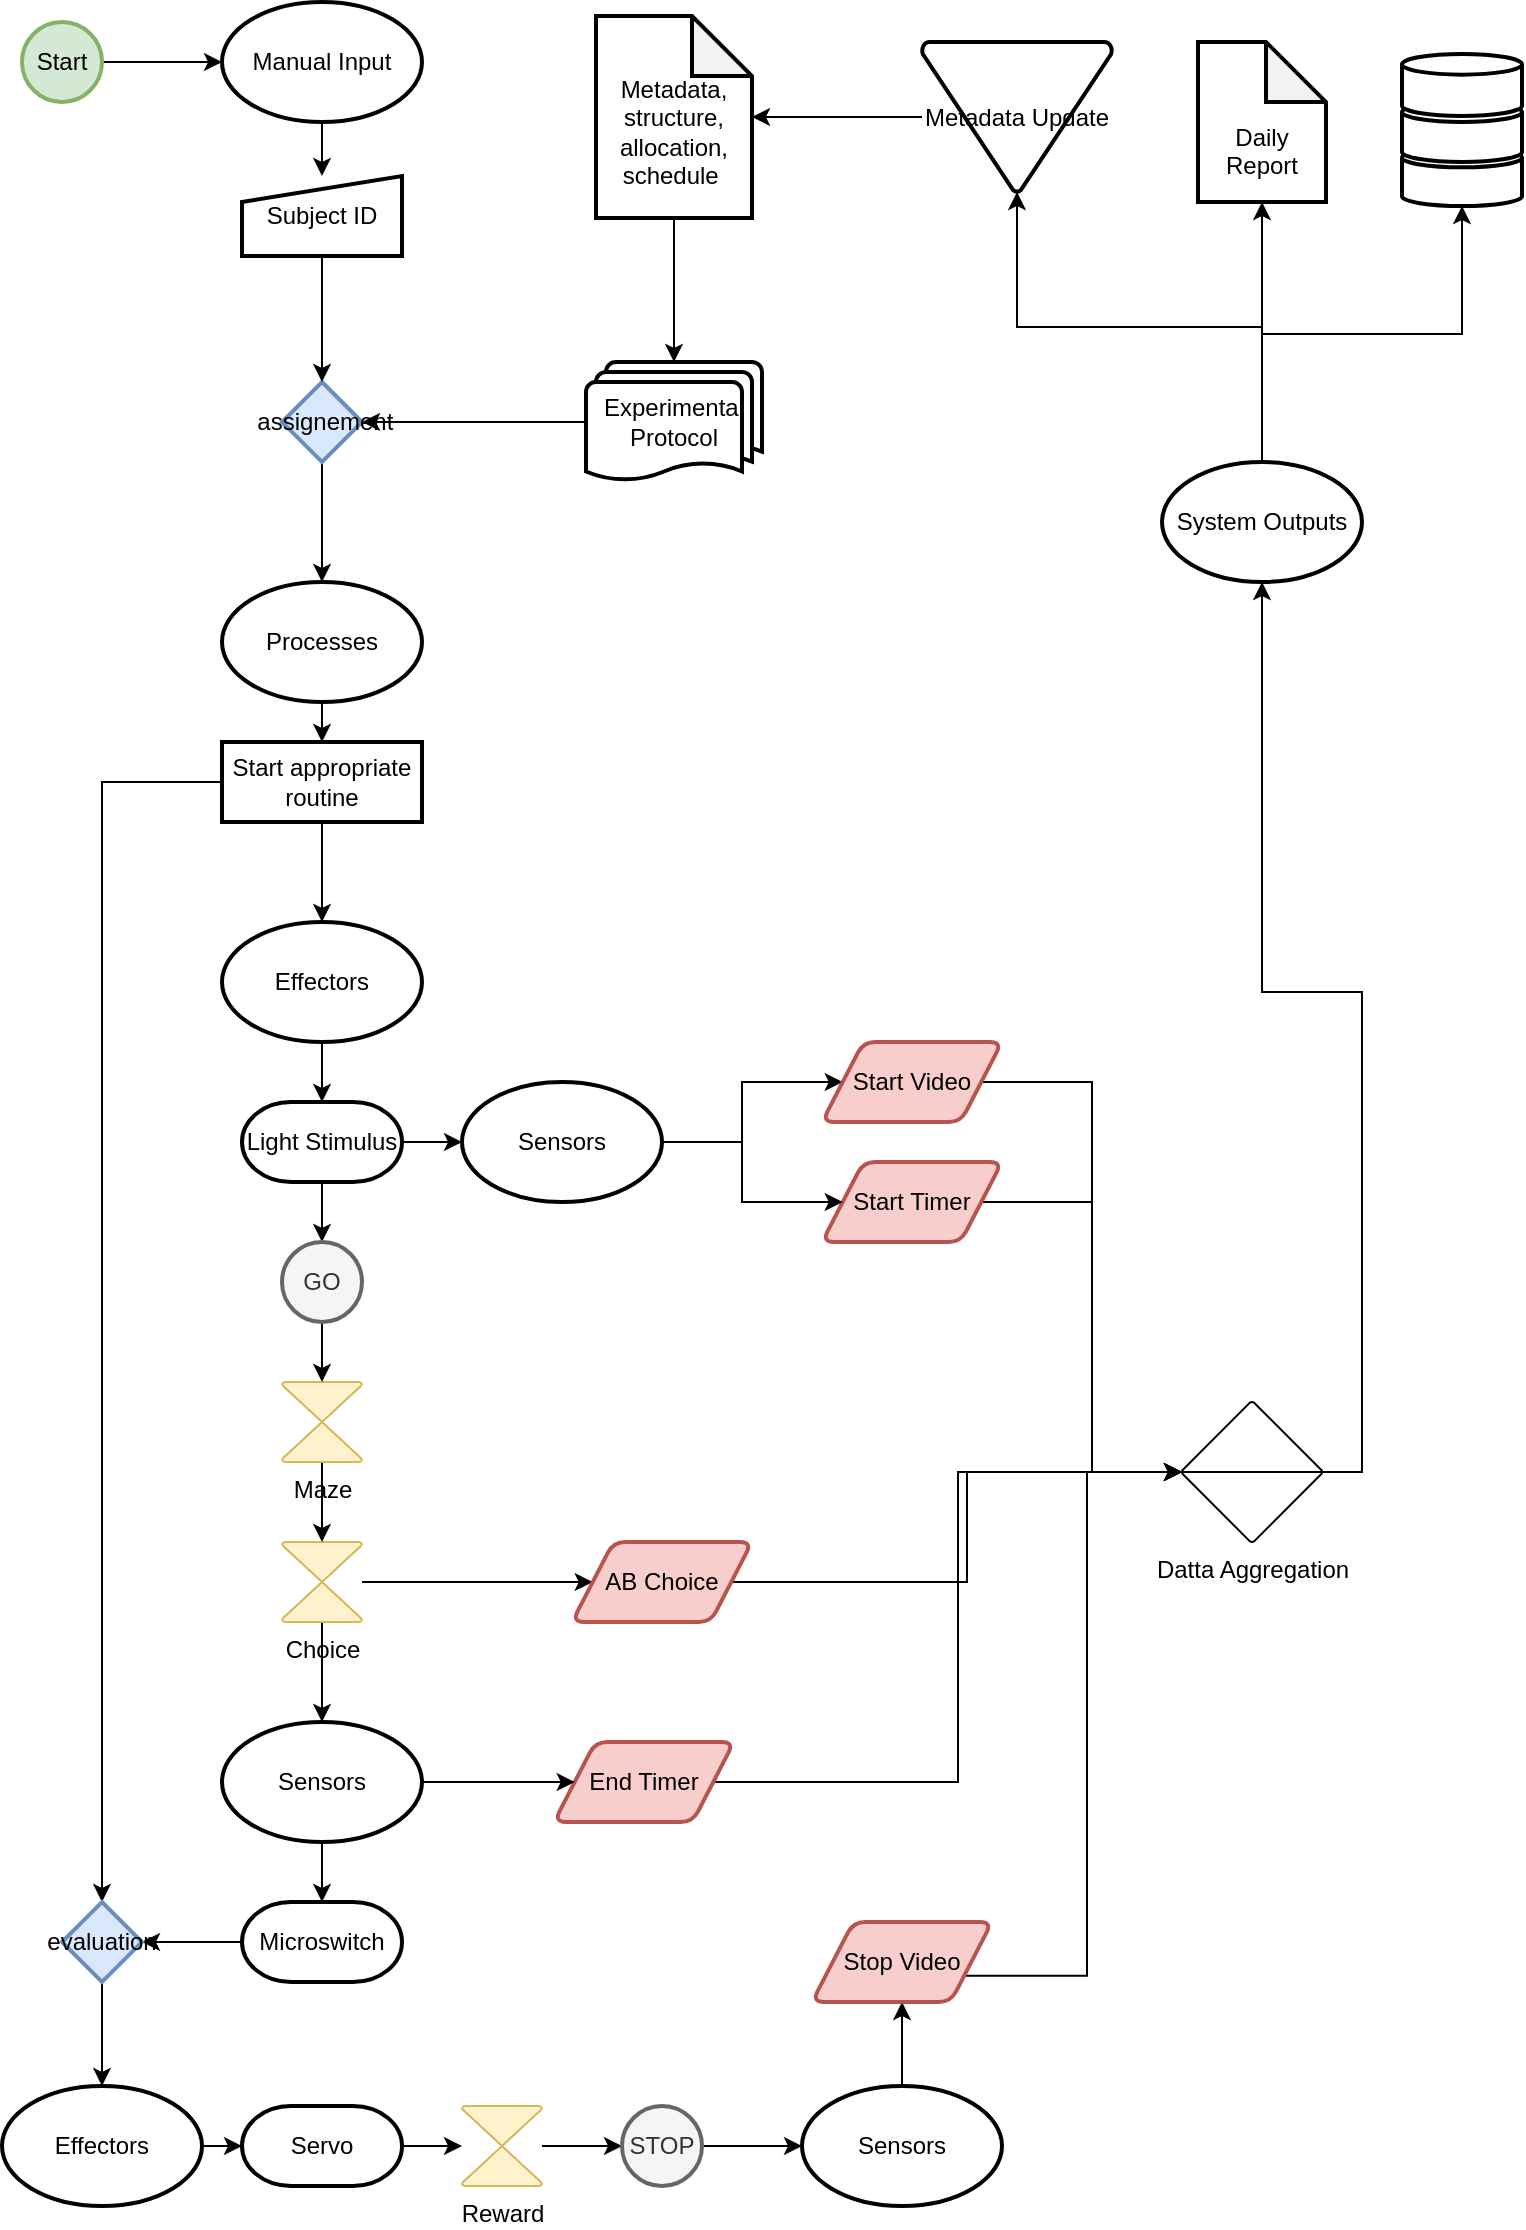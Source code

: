 <mxfile version="14.2.4" type="github">
  <diagram id="1MVkanhsv2PeRbarkEie" name="Page-1">
    <mxGraphModel dx="1351" dy="814" grid="1" gridSize="10" guides="1" tooltips="1" connect="1" arrows="1" fold="1" page="1" pageScale="1" pageWidth="827" pageHeight="1169" math="0" shadow="0">
      <root>
        <mxCell id="0" />
        <mxCell id="1" parent="0" />
        <mxCell id="pkBC55SFDfIk4v_MJ3-J-27" value="" style="edgeStyle=orthogonalEdgeStyle;rounded=0;orthogonalLoop=1;jettySize=auto;html=1;" edge="1" parent="1" source="pkBC55SFDfIk4v_MJ3-J-1" target="pkBC55SFDfIk4v_MJ3-J-26">
          <mxGeometry relative="1" as="geometry" />
        </mxCell>
        <mxCell id="pkBC55SFDfIk4v_MJ3-J-1" value="Manual Input" style="strokeWidth=2;html=1;shape=mxgraph.flowchart.start_1;whiteSpace=wrap;" vertex="1" parent="1">
          <mxGeometry x="140" y="30" width="100" height="60" as="geometry" />
        </mxCell>
        <mxCell id="pkBC55SFDfIk4v_MJ3-J-123" style="edgeStyle=orthogonalEdgeStyle;rounded=0;orthogonalLoop=1;jettySize=auto;html=1;exitX=0.5;exitY=0;exitDx=0;exitDy=0;exitPerimeter=0;entryX=0.5;entryY=1;entryDx=0;entryDy=0;entryPerimeter=0;fontSize=12;" edge="1" parent="1" source="pkBC55SFDfIk4v_MJ3-J-2" target="pkBC55SFDfIk4v_MJ3-J-14">
          <mxGeometry relative="1" as="geometry" />
        </mxCell>
        <mxCell id="pkBC55SFDfIk4v_MJ3-J-124" style="edgeStyle=orthogonalEdgeStyle;rounded=0;orthogonalLoop=1;jettySize=auto;html=1;exitX=0.5;exitY=0;exitDx=0;exitDy=0;exitPerimeter=0;entryX=0.5;entryY=1;entryDx=0;entryDy=0;entryPerimeter=0;fontSize=12;" edge="1" parent="1" source="pkBC55SFDfIk4v_MJ3-J-2" target="pkBC55SFDfIk4v_MJ3-J-76">
          <mxGeometry relative="1" as="geometry" />
        </mxCell>
        <mxCell id="pkBC55SFDfIk4v_MJ3-J-126" style="edgeStyle=orthogonalEdgeStyle;rounded=0;orthogonalLoop=1;jettySize=auto;html=1;exitX=0.5;exitY=0;exitDx=0;exitDy=0;exitPerimeter=0;entryX=0.5;entryY=1;entryDx=0;entryDy=0;entryPerimeter=0;fontSize=12;" edge="1" parent="1" source="pkBC55SFDfIk4v_MJ3-J-2" target="pkBC55SFDfIk4v_MJ3-J-80">
          <mxGeometry relative="1" as="geometry" />
        </mxCell>
        <mxCell id="pkBC55SFDfIk4v_MJ3-J-2" value="System Outputs" style="strokeWidth=2;html=1;shape=mxgraph.flowchart.start_1;whiteSpace=wrap;" vertex="1" parent="1">
          <mxGeometry x="610" y="260" width="100" height="60" as="geometry" />
        </mxCell>
        <mxCell id="pkBC55SFDfIk4v_MJ3-J-40" value="" style="edgeStyle=orthogonalEdgeStyle;rounded=0;orthogonalLoop=1;jettySize=auto;html=1;fontSize=12;" edge="1" parent="1" source="pkBC55SFDfIk4v_MJ3-J-4" target="pkBC55SFDfIk4v_MJ3-J-39">
          <mxGeometry relative="1" as="geometry" />
        </mxCell>
        <mxCell id="pkBC55SFDfIk4v_MJ3-J-4" value="Effectors" style="strokeWidth=2;html=1;shape=mxgraph.flowchart.start_1;whiteSpace=wrap;" vertex="1" parent="1">
          <mxGeometry x="140" y="490" width="100" height="60" as="geometry" />
        </mxCell>
        <mxCell id="pkBC55SFDfIk4v_MJ3-J-34" value="" style="edgeStyle=orthogonalEdgeStyle;rounded=0;orthogonalLoop=1;jettySize=auto;html=1;fontSize=12;" edge="1" parent="1" source="pkBC55SFDfIk4v_MJ3-J-5" target="pkBC55SFDfIk4v_MJ3-J-33">
          <mxGeometry relative="1" as="geometry" />
        </mxCell>
        <mxCell id="pkBC55SFDfIk4v_MJ3-J-5" value="Processes" style="strokeWidth=2;html=1;shape=mxgraph.flowchart.start_1;whiteSpace=wrap;" vertex="1" parent="1">
          <mxGeometry x="140" y="320" width="100" height="60" as="geometry" />
        </mxCell>
        <mxCell id="pkBC55SFDfIk4v_MJ3-J-29" value="" style="edgeStyle=orthogonalEdgeStyle;rounded=0;orthogonalLoop=1;jettySize=auto;html=1;fontSize=12;" edge="1" parent="1" source="pkBC55SFDfIk4v_MJ3-J-10" target="pkBC55SFDfIk4v_MJ3-J-1">
          <mxGeometry relative="1" as="geometry" />
        </mxCell>
        <mxCell id="pkBC55SFDfIk4v_MJ3-J-10" value="Start" style="strokeWidth=2;html=1;shape=mxgraph.flowchart.start_2;whiteSpace=wrap;fillColor=#d5e8d4;strokeColor=#82b366;" vertex="1" parent="1">
          <mxGeometry x="40" y="40" width="40" height="40" as="geometry" />
        </mxCell>
        <mxCell id="pkBC55SFDfIk4v_MJ3-J-14" value="" style="strokeWidth=2;html=1;shape=mxgraph.flowchart.database;whiteSpace=wrap;" vertex="1" parent="1">
          <mxGeometry x="730" y="103" width="60" height="29" as="geometry" />
        </mxCell>
        <mxCell id="pkBC55SFDfIk4v_MJ3-J-84" value="" style="edgeStyle=orthogonalEdgeStyle;rounded=0;orthogonalLoop=1;jettySize=auto;html=1;fontSize=12;" edge="1" parent="1" source="pkBC55SFDfIk4v_MJ3-J-15" target="pkBC55SFDfIk4v_MJ3-J-24">
          <mxGeometry relative="1" as="geometry" />
        </mxCell>
        <mxCell id="pkBC55SFDfIk4v_MJ3-J-15" value="Experimental Protocol" style="strokeWidth=2;html=1;shape=mxgraph.flowchart.multi-document;whiteSpace=wrap;" vertex="1" parent="1">
          <mxGeometry x="322" y="210" width="88" height="60" as="geometry" />
        </mxCell>
        <mxCell id="pkBC55SFDfIk4v_MJ3-J-31" value="" style="edgeStyle=orthogonalEdgeStyle;rounded=0;orthogonalLoop=1;jettySize=auto;html=1;fontSize=12;" edge="1" parent="1" source="pkBC55SFDfIk4v_MJ3-J-22" target="pkBC55SFDfIk4v_MJ3-J-15">
          <mxGeometry relative="1" as="geometry" />
        </mxCell>
        <mxCell id="pkBC55SFDfIk4v_MJ3-J-22" value="&lt;br&gt;Metadata, structure, allocation, schedule&amp;nbsp;" style="shape=note;whiteSpace=wrap;html=1;backgroundOutline=1;darkOpacity=0.05;strokeWidth=2;" vertex="1" parent="1">
          <mxGeometry x="327" y="37" width="78" height="101" as="geometry" />
        </mxCell>
        <mxCell id="pkBC55SFDfIk4v_MJ3-J-125" value="" style="edgeStyle=orthogonalEdgeStyle;rounded=0;orthogonalLoop=1;jettySize=auto;html=1;fontSize=12;" edge="1" parent="1" source="pkBC55SFDfIk4v_MJ3-J-24" target="pkBC55SFDfIk4v_MJ3-J-5">
          <mxGeometry relative="1" as="geometry" />
        </mxCell>
        <mxCell id="pkBC55SFDfIk4v_MJ3-J-24" value="&amp;nbsp;assignement" style="strokeWidth=2;shape=mxgraph.flowchart.decision;fontSize=12;verticalAlign=middle;whiteSpace=wrap;html=1;labelBorderColor=none;labelBackgroundColor=none;fillColor=#dae8fc;strokeColor=#6c8ebf;" vertex="1" parent="1">
          <mxGeometry x="170" y="220" width="40" height="40" as="geometry" />
        </mxCell>
        <mxCell id="pkBC55SFDfIk4v_MJ3-J-28" value="" style="edgeStyle=orthogonalEdgeStyle;rounded=0;orthogonalLoop=1;jettySize=auto;html=1;fontSize=12;" edge="1" parent="1" source="pkBC55SFDfIk4v_MJ3-J-26" target="pkBC55SFDfIk4v_MJ3-J-24">
          <mxGeometry relative="1" as="geometry" />
        </mxCell>
        <mxCell id="pkBC55SFDfIk4v_MJ3-J-26" value="Subject ID" style="html=1;strokeWidth=2;shape=manualInput;whiteSpace=wrap;rounded=1;size=13;arcSize=0;" vertex="1" parent="1">
          <mxGeometry x="150" y="117" width="80" height="40" as="geometry" />
        </mxCell>
        <mxCell id="pkBC55SFDfIk4v_MJ3-J-59" value="" style="edgeStyle=orthogonalEdgeStyle;rounded=0;orthogonalLoop=1;jettySize=auto;html=1;fontSize=12;" edge="1" parent="1" source="pkBC55SFDfIk4v_MJ3-J-33" target="pkBC55SFDfIk4v_MJ3-J-58">
          <mxGeometry relative="1" as="geometry" />
        </mxCell>
        <mxCell id="pkBC55SFDfIk4v_MJ3-J-87" value="" style="edgeStyle=orthogonalEdgeStyle;rounded=0;orthogonalLoop=1;jettySize=auto;html=1;fontSize=12;" edge="1" parent="1" source="pkBC55SFDfIk4v_MJ3-J-33" target="pkBC55SFDfIk4v_MJ3-J-4">
          <mxGeometry relative="1" as="geometry" />
        </mxCell>
        <mxCell id="pkBC55SFDfIk4v_MJ3-J-33" value="Start appropriate routine" style="whiteSpace=wrap;html=1;strokeWidth=2;" vertex="1" parent="1">
          <mxGeometry x="140" y="400" width="100" height="40" as="geometry" />
        </mxCell>
        <mxCell id="pkBC55SFDfIk4v_MJ3-J-67" value="" style="edgeStyle=orthogonalEdgeStyle;rounded=0;orthogonalLoop=1;jettySize=auto;html=1;fontSize=12;" edge="1" parent="1" source="pkBC55SFDfIk4v_MJ3-J-39" target="pkBC55SFDfIk4v_MJ3-J-66">
          <mxGeometry relative="1" as="geometry" />
        </mxCell>
        <mxCell id="pkBC55SFDfIk4v_MJ3-J-98" style="edgeStyle=orthogonalEdgeStyle;rounded=0;orthogonalLoop=1;jettySize=auto;html=1;exitX=0.5;exitY=1;exitDx=0;exitDy=0;exitPerimeter=0;entryX=0.5;entryY=0;entryDx=0;entryDy=0;entryPerimeter=0;fontSize=12;" edge="1" parent="1" source="pkBC55SFDfIk4v_MJ3-J-39" target="pkBC55SFDfIk4v_MJ3-J-96">
          <mxGeometry relative="1" as="geometry" />
        </mxCell>
        <mxCell id="pkBC55SFDfIk4v_MJ3-J-39" value="Light Stimulus" style="strokeWidth=2;html=1;shape=mxgraph.flowchart.terminator;whiteSpace=wrap;labelBackgroundColor=none;fontSize=12;" vertex="1" parent="1">
          <mxGeometry x="150" y="580" width="80" height="40" as="geometry" />
        </mxCell>
        <mxCell id="pkBC55SFDfIk4v_MJ3-J-82" style="edgeStyle=orthogonalEdgeStyle;rounded=0;orthogonalLoop=1;jettySize=auto;html=1;exitX=1;exitY=0.5;exitDx=0;exitDy=0;fontSize=12;entryX=0;entryY=0.5;entryDx=0;entryDy=0;entryPerimeter=0;" edge="1" parent="1" source="pkBC55SFDfIk4v_MJ3-J-44" target="pkBC55SFDfIk4v_MJ3-J-81">
          <mxGeometry relative="1" as="geometry" />
        </mxCell>
        <mxCell id="pkBC55SFDfIk4v_MJ3-J-44" value="Start Timer" style="shape=parallelogram;html=1;strokeWidth=2;perimeter=parallelogramPerimeter;whiteSpace=wrap;rounded=1;arcSize=12;size=0.23;labelBackgroundColor=none;fontSize=12;fillColor=#f8cecc;strokeColor=#b85450;" vertex="1" parent="1">
          <mxGeometry x="440" y="610" width="90" height="40" as="geometry" />
        </mxCell>
        <mxCell id="pkBC55SFDfIk4v_MJ3-J-99" value="" style="edgeStyle=orthogonalEdgeStyle;rounded=0;orthogonalLoop=1;jettySize=auto;html=1;fontSize=12;" edge="1" parent="1" source="pkBC55SFDfIk4v_MJ3-J-47" target="pkBC55SFDfIk4v_MJ3-J-70">
          <mxGeometry relative="1" as="geometry" />
        </mxCell>
        <mxCell id="pkBC55SFDfIk4v_MJ3-J-118" value="" style="edgeStyle=orthogonalEdgeStyle;rounded=0;orthogonalLoop=1;jettySize=auto;html=1;fontSize=12;" edge="1" parent="1" source="pkBC55SFDfIk4v_MJ3-J-47" target="pkBC55SFDfIk4v_MJ3-J-117">
          <mxGeometry relative="1" as="geometry" />
        </mxCell>
        <mxCell id="pkBC55SFDfIk4v_MJ3-J-47" value="Choice" style="verticalLabelPosition=bottom;verticalAlign=top;html=1;shape=mxgraph.flowchart.collate;labelBackgroundColor=none;fontSize=12;fillColor=#fff2cc;strokeColor=#d6b656;" vertex="1" parent="1">
          <mxGeometry x="170" y="800" width="40" height="40" as="geometry" />
        </mxCell>
        <mxCell id="pkBC55SFDfIk4v_MJ3-J-60" value="" style="edgeStyle=orthogonalEdgeStyle;rounded=0;orthogonalLoop=1;jettySize=auto;html=1;fontSize=12;" edge="1" parent="1" source="pkBC55SFDfIk4v_MJ3-J-49" target="pkBC55SFDfIk4v_MJ3-J-58">
          <mxGeometry relative="1" as="geometry" />
        </mxCell>
        <mxCell id="pkBC55SFDfIk4v_MJ3-J-49" value="Microswitch" style="strokeWidth=2;html=1;shape=mxgraph.flowchart.terminator;whiteSpace=wrap;labelBackgroundColor=none;fontSize=12;" vertex="1" parent="1">
          <mxGeometry x="150" y="980" width="80" height="40" as="geometry" />
        </mxCell>
        <mxCell id="pkBC55SFDfIk4v_MJ3-J-83" style="edgeStyle=orthogonalEdgeStyle;rounded=0;orthogonalLoop=1;jettySize=auto;html=1;exitX=1;exitY=0.5;exitDx=0;exitDy=0;fontSize=12;entryX=0;entryY=0.5;entryDx=0;entryDy=0;entryPerimeter=0;" edge="1" parent="1" source="pkBC55SFDfIk4v_MJ3-J-55" target="pkBC55SFDfIk4v_MJ3-J-81">
          <mxGeometry relative="1" as="geometry" />
        </mxCell>
        <mxCell id="pkBC55SFDfIk4v_MJ3-J-55" value="End Timer" style="shape=parallelogram;html=1;strokeWidth=2;perimeter=parallelogramPerimeter;whiteSpace=wrap;rounded=1;arcSize=12;size=0.23;labelBackgroundColor=none;fontSize=12;fillColor=#f8cecc;strokeColor=#b85450;" vertex="1" parent="1">
          <mxGeometry x="306" y="900" width="90" height="40" as="geometry" />
        </mxCell>
        <mxCell id="pkBC55SFDfIk4v_MJ3-J-63" value="" style="edgeStyle=orthogonalEdgeStyle;rounded=0;orthogonalLoop=1;jettySize=auto;html=1;fontSize=12;" edge="1" parent="1" source="pkBC55SFDfIk4v_MJ3-J-58" target="pkBC55SFDfIk4v_MJ3-J-62">
          <mxGeometry relative="1" as="geometry" />
        </mxCell>
        <mxCell id="pkBC55SFDfIk4v_MJ3-J-58" value="evaluation" style="strokeWidth=2;shape=mxgraph.flowchart.decision;fontSize=12;verticalAlign=middle;whiteSpace=wrap;html=1;labelBorderColor=none;labelBackgroundColor=none;fillColor=#dae8fc;strokeColor=#6c8ebf;" vertex="1" parent="1">
          <mxGeometry x="60" y="980" width="40" height="40" as="geometry" />
        </mxCell>
        <mxCell id="pkBC55SFDfIk4v_MJ3-J-65" value="" style="edgeStyle=orthogonalEdgeStyle;rounded=0;orthogonalLoop=1;jettySize=auto;html=1;fontSize=12;" edge="1" parent="1" source="pkBC55SFDfIk4v_MJ3-J-62" target="pkBC55SFDfIk4v_MJ3-J-64">
          <mxGeometry relative="1" as="geometry" />
        </mxCell>
        <mxCell id="pkBC55SFDfIk4v_MJ3-J-62" value="Effectors" style="strokeWidth=2;html=1;shape=mxgraph.flowchart.start_1;whiteSpace=wrap;" vertex="1" parent="1">
          <mxGeometry x="30" y="1072" width="100" height="60" as="geometry" />
        </mxCell>
        <mxCell id="pkBC55SFDfIk4v_MJ3-J-103" value="" style="edgeStyle=orthogonalEdgeStyle;rounded=0;orthogonalLoop=1;jettySize=auto;html=1;fontSize=12;" edge="1" parent="1" source="pkBC55SFDfIk4v_MJ3-J-64" target="pkBC55SFDfIk4v_MJ3-J-102">
          <mxGeometry relative="1" as="geometry" />
        </mxCell>
        <mxCell id="pkBC55SFDfIk4v_MJ3-J-64" value="Servo" style="strokeWidth=2;html=1;shape=mxgraph.flowchart.terminator;whiteSpace=wrap;labelBackgroundColor=none;fontSize=12;" vertex="1" parent="1">
          <mxGeometry x="150" y="1082" width="80" height="40" as="geometry" />
        </mxCell>
        <mxCell id="pkBC55SFDfIk4v_MJ3-J-91" value="" style="edgeStyle=orthogonalEdgeStyle;rounded=0;orthogonalLoop=1;jettySize=auto;html=1;fontSize=12;" edge="1" parent="1" source="pkBC55SFDfIk4v_MJ3-J-66" target="pkBC55SFDfIk4v_MJ3-J-73">
          <mxGeometry relative="1" as="geometry" />
        </mxCell>
        <mxCell id="pkBC55SFDfIk4v_MJ3-J-92" style="edgeStyle=orthogonalEdgeStyle;rounded=0;orthogonalLoop=1;jettySize=auto;html=1;exitX=1;exitY=0.5;exitDx=0;exitDy=0;exitPerimeter=0;entryX=0;entryY=0.5;entryDx=0;entryDy=0;fontSize=12;" edge="1" parent="1" source="pkBC55SFDfIk4v_MJ3-J-66" target="pkBC55SFDfIk4v_MJ3-J-44">
          <mxGeometry relative="1" as="geometry" />
        </mxCell>
        <mxCell id="pkBC55SFDfIk4v_MJ3-J-66" value="Sensors" style="strokeWidth=2;html=1;shape=mxgraph.flowchart.start_1;whiteSpace=wrap;" vertex="1" parent="1">
          <mxGeometry x="260" y="570" width="100" height="60" as="geometry" />
        </mxCell>
        <mxCell id="pkBC55SFDfIk4v_MJ3-J-72" value="" style="edgeStyle=orthogonalEdgeStyle;rounded=0;orthogonalLoop=1;jettySize=auto;html=1;fontSize=12;" edge="1" parent="1" source="pkBC55SFDfIk4v_MJ3-J-70" target="pkBC55SFDfIk4v_MJ3-J-55">
          <mxGeometry relative="1" as="geometry" />
        </mxCell>
        <mxCell id="pkBC55SFDfIk4v_MJ3-J-100" value="" style="edgeStyle=orthogonalEdgeStyle;rounded=0;orthogonalLoop=1;jettySize=auto;html=1;fontSize=12;" edge="1" parent="1" source="pkBC55SFDfIk4v_MJ3-J-70" target="pkBC55SFDfIk4v_MJ3-J-49">
          <mxGeometry relative="1" as="geometry" />
        </mxCell>
        <mxCell id="pkBC55SFDfIk4v_MJ3-J-70" value="Sensors" style="strokeWidth=2;html=1;shape=mxgraph.flowchart.start_1;whiteSpace=wrap;" vertex="1" parent="1">
          <mxGeometry x="140" y="890" width="100" height="60" as="geometry" />
        </mxCell>
        <mxCell id="pkBC55SFDfIk4v_MJ3-J-90" style="edgeStyle=orthogonalEdgeStyle;rounded=0;orthogonalLoop=1;jettySize=auto;html=1;exitX=1;exitY=0.5;exitDx=0;exitDy=0;entryX=0;entryY=0.5;entryDx=0;entryDy=0;entryPerimeter=0;fontSize=12;" edge="1" parent="1" source="pkBC55SFDfIk4v_MJ3-J-73" target="pkBC55SFDfIk4v_MJ3-J-81">
          <mxGeometry relative="1" as="geometry" />
        </mxCell>
        <mxCell id="pkBC55SFDfIk4v_MJ3-J-73" value="Start Video" style="shape=parallelogram;html=1;strokeWidth=2;perimeter=parallelogramPerimeter;whiteSpace=wrap;rounded=1;arcSize=12;size=0.23;labelBackgroundColor=none;fontSize=12;fillColor=#f8cecc;strokeColor=#b85450;" vertex="1" parent="1">
          <mxGeometry x="440" y="550" width="90" height="40" as="geometry" />
        </mxCell>
        <mxCell id="pkBC55SFDfIk4v_MJ3-J-77" value="" style="edgeStyle=orthogonalEdgeStyle;rounded=0;orthogonalLoop=1;jettySize=auto;html=1;fontSize=12;" edge="1" parent="1" source="pkBC55SFDfIk4v_MJ3-J-76" target="pkBC55SFDfIk4v_MJ3-J-22">
          <mxGeometry relative="1" as="geometry" />
        </mxCell>
        <mxCell id="pkBC55SFDfIk4v_MJ3-J-76" value="Metadata Update&lt;br&gt;" style="strokeWidth=2;html=1;shape=mxgraph.flowchart.merge_or_storage;whiteSpace=wrap;labelBackgroundColor=none;fontSize=12;" vertex="1" parent="1">
          <mxGeometry x="490" y="50" width="95" height="75" as="geometry" />
        </mxCell>
        <mxCell id="pkBC55SFDfIk4v_MJ3-J-78" value="" style="strokeWidth=2;html=1;shape=mxgraph.flowchart.database;whiteSpace=wrap;" vertex="1" parent="1">
          <mxGeometry x="730" y="80" width="60" height="30" as="geometry" />
        </mxCell>
        <mxCell id="pkBC55SFDfIk4v_MJ3-J-79" value="" style="strokeWidth=2;html=1;shape=mxgraph.flowchart.database;whiteSpace=wrap;" vertex="1" parent="1">
          <mxGeometry x="730" y="56" width="60" height="31" as="geometry" />
        </mxCell>
        <mxCell id="pkBC55SFDfIk4v_MJ3-J-80" value="&lt;br&gt;&lt;br&gt;Daily Report" style="shape=note;whiteSpace=wrap;html=1;backgroundOutline=1;darkOpacity=0.05;strokeWidth=2;" vertex="1" parent="1">
          <mxGeometry x="628" y="50" width="64" height="80" as="geometry" />
        </mxCell>
        <mxCell id="pkBC55SFDfIk4v_MJ3-J-122" style="edgeStyle=orthogonalEdgeStyle;rounded=0;orthogonalLoop=1;jettySize=auto;html=1;exitX=1;exitY=0.5;exitDx=0;exitDy=0;exitPerimeter=0;entryX=0.5;entryY=1;entryDx=0;entryDy=0;entryPerimeter=0;fontSize=12;" edge="1" parent="1" source="pkBC55SFDfIk4v_MJ3-J-81" target="pkBC55SFDfIk4v_MJ3-J-2">
          <mxGeometry relative="1" as="geometry" />
        </mxCell>
        <mxCell id="pkBC55SFDfIk4v_MJ3-J-81" value="Datta Aggregation&lt;br&gt;" style="verticalLabelPosition=bottom;verticalAlign=top;html=1;shape=mxgraph.flowchart.sort;labelBackgroundColor=none;fontSize=12;" vertex="1" parent="1">
          <mxGeometry x="620" y="730" width="70" height="70" as="geometry" />
        </mxCell>
        <mxCell id="pkBC55SFDfIk4v_MJ3-J-95" value="" style="edgeStyle=orthogonalEdgeStyle;rounded=0;orthogonalLoop=1;jettySize=auto;html=1;fontSize=12;" edge="1" parent="1" source="pkBC55SFDfIk4v_MJ3-J-93" target="pkBC55SFDfIk4v_MJ3-J-47">
          <mxGeometry relative="1" as="geometry" />
        </mxCell>
        <mxCell id="pkBC55SFDfIk4v_MJ3-J-93" value="Maze" style="verticalLabelPosition=bottom;verticalAlign=top;html=1;shape=mxgraph.flowchart.collate;labelBackgroundColor=none;fontSize=12;fillColor=#fff2cc;strokeColor=#d6b656;" vertex="1" parent="1">
          <mxGeometry x="170" y="720" width="40" height="40" as="geometry" />
        </mxCell>
        <mxCell id="pkBC55SFDfIk4v_MJ3-J-97" value="" style="edgeStyle=orthogonalEdgeStyle;rounded=0;orthogonalLoop=1;jettySize=auto;html=1;fontSize=12;" edge="1" parent="1" source="pkBC55SFDfIk4v_MJ3-J-96" target="pkBC55SFDfIk4v_MJ3-J-93">
          <mxGeometry relative="1" as="geometry" />
        </mxCell>
        <mxCell id="pkBC55SFDfIk4v_MJ3-J-96" value="GO" style="strokeWidth=2;html=1;shape=mxgraph.flowchart.start_2;whiteSpace=wrap;fillColor=#f5f5f5;strokeColor=#666666;fontColor=#333333;" vertex="1" parent="1">
          <mxGeometry x="170" y="650" width="40" height="40" as="geometry" />
        </mxCell>
        <mxCell id="pkBC55SFDfIk4v_MJ3-J-105" value="" style="edgeStyle=orthogonalEdgeStyle;rounded=0;orthogonalLoop=1;jettySize=auto;html=1;fontSize=12;" edge="1" parent="1" source="pkBC55SFDfIk4v_MJ3-J-102" target="pkBC55SFDfIk4v_MJ3-J-104">
          <mxGeometry relative="1" as="geometry" />
        </mxCell>
        <mxCell id="pkBC55SFDfIk4v_MJ3-J-102" value="Reward" style="verticalLabelPosition=bottom;verticalAlign=top;html=1;shape=mxgraph.flowchart.collate;labelBackgroundColor=none;fontSize=12;fillColor=#fff2cc;strokeColor=#d6b656;" vertex="1" parent="1">
          <mxGeometry x="260" y="1082" width="40" height="40" as="geometry" />
        </mxCell>
        <mxCell id="pkBC55SFDfIk4v_MJ3-J-115" value="" style="edgeStyle=orthogonalEdgeStyle;rounded=0;orthogonalLoop=1;jettySize=auto;html=1;fontSize=12;" edge="1" parent="1" source="pkBC55SFDfIk4v_MJ3-J-104" target="pkBC55SFDfIk4v_MJ3-J-108">
          <mxGeometry relative="1" as="geometry" />
        </mxCell>
        <mxCell id="pkBC55SFDfIk4v_MJ3-J-104" value="STOP" style="strokeWidth=2;html=1;shape=mxgraph.flowchart.start_2;whiteSpace=wrap;fillColor=#f5f5f5;strokeColor=#666666;fontColor=#333333;" vertex="1" parent="1">
          <mxGeometry x="340" y="1082" width="40" height="40" as="geometry" />
        </mxCell>
        <mxCell id="pkBC55SFDfIk4v_MJ3-J-110" value="" style="edgeStyle=orthogonalEdgeStyle;rounded=0;orthogonalLoop=1;jettySize=auto;html=1;fontSize=12;" edge="1" parent="1" source="pkBC55SFDfIk4v_MJ3-J-108" target="pkBC55SFDfIk4v_MJ3-J-109">
          <mxGeometry relative="1" as="geometry" />
        </mxCell>
        <mxCell id="pkBC55SFDfIk4v_MJ3-J-108" value="Sensors" style="strokeWidth=2;html=1;shape=mxgraph.flowchart.start_1;whiteSpace=wrap;" vertex="1" parent="1">
          <mxGeometry x="430" y="1072" width="100" height="60" as="geometry" />
        </mxCell>
        <mxCell id="pkBC55SFDfIk4v_MJ3-J-116" style="edgeStyle=orthogonalEdgeStyle;rounded=0;orthogonalLoop=1;jettySize=auto;html=1;exitX=1;exitY=0.75;exitDx=0;exitDy=0;entryX=0;entryY=0.5;entryDx=0;entryDy=0;entryPerimeter=0;fontSize=12;" edge="1" parent="1" source="pkBC55SFDfIk4v_MJ3-J-109" target="pkBC55SFDfIk4v_MJ3-J-81">
          <mxGeometry relative="1" as="geometry" />
        </mxCell>
        <mxCell id="pkBC55SFDfIk4v_MJ3-J-109" value="Stop Video" style="shape=parallelogram;html=1;strokeWidth=2;perimeter=parallelogramPerimeter;whiteSpace=wrap;rounded=1;arcSize=12;size=0.23;labelBackgroundColor=none;fontSize=12;fillColor=#f8cecc;strokeColor=#b85450;" vertex="1" parent="1">
          <mxGeometry x="435" y="990" width="90" height="40" as="geometry" />
        </mxCell>
        <mxCell id="pkBC55SFDfIk4v_MJ3-J-119" style="edgeStyle=orthogonalEdgeStyle;rounded=0;orthogonalLoop=1;jettySize=auto;html=1;exitX=1;exitY=0.5;exitDx=0;exitDy=0;entryX=0;entryY=0.5;entryDx=0;entryDy=0;entryPerimeter=0;fontSize=12;" edge="1" parent="1" source="pkBC55SFDfIk4v_MJ3-J-117" target="pkBC55SFDfIk4v_MJ3-J-81">
          <mxGeometry relative="1" as="geometry" />
        </mxCell>
        <mxCell id="pkBC55SFDfIk4v_MJ3-J-117" value="AB Choice" style="shape=parallelogram;html=1;strokeWidth=2;perimeter=parallelogramPerimeter;whiteSpace=wrap;rounded=1;arcSize=12;size=0.23;labelBackgroundColor=none;fontSize=12;fillColor=#f8cecc;strokeColor=#b85450;" vertex="1" parent="1">
          <mxGeometry x="315" y="800" width="90" height="40" as="geometry" />
        </mxCell>
      </root>
    </mxGraphModel>
  </diagram>
</mxfile>
